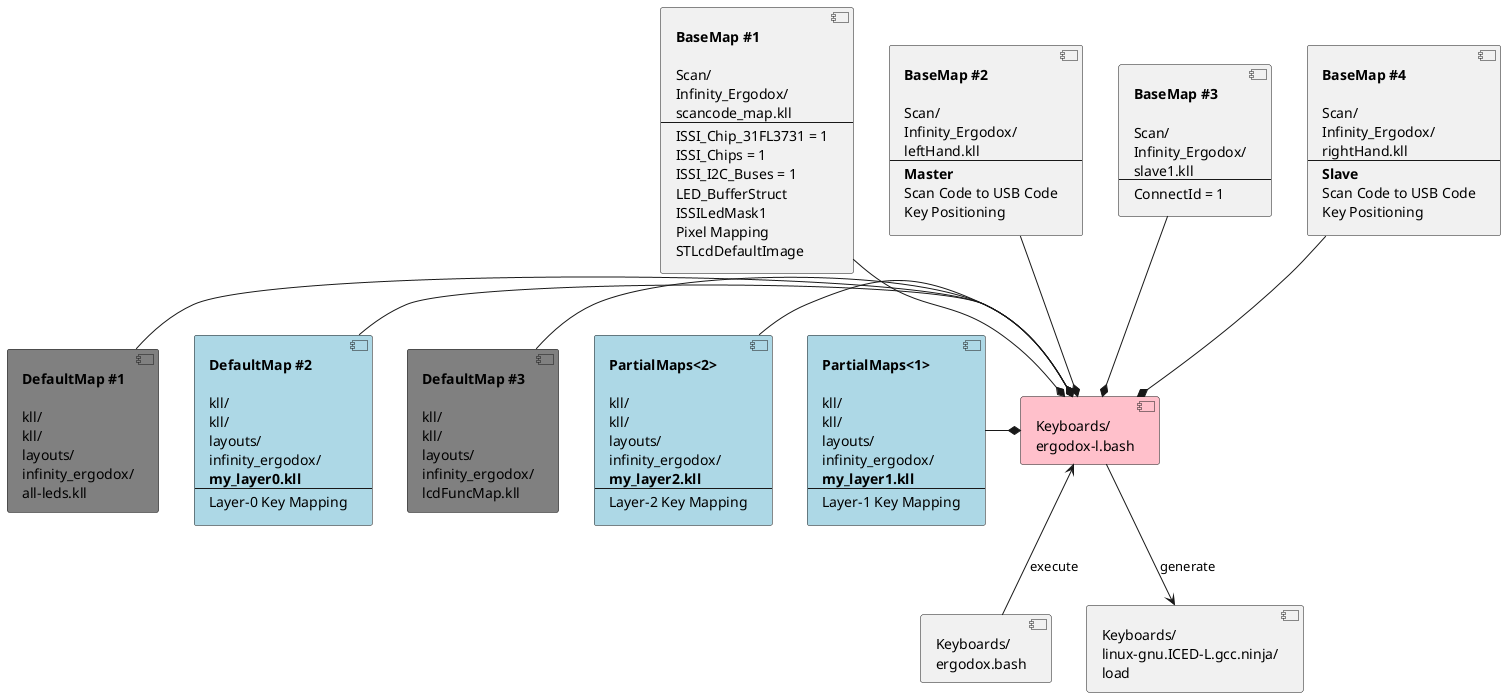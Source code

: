 '
' build.uml
'
' Pink: modified
' LightBlue: new

@startuml
component ergodox_l_bash #Pink [
Keyboards/
ergodox-l.bash
]

'component ergodox_r_bash #Pink [
'Keyboards/
'ergodox-r.bash
']

component ergodox_bash [
Keyboards/
ergodox.bash
]

component scancode_map_kll [
<b>BaseMap #1

Scan/
Infinity_Ergodox/
scancode_map.kll
---
ISSI_Chip_31FL3731 = 1
ISSI_Chips = 1
ISSI_I2C_Buses = 1
LED_BufferStruct
ISSILedMask1
Pixel Mapping
STLcdDefaultImage
]

component leftHand_kll [
<b>BaseMap #2

Scan/
Infinity_Ergodox/
leftHand.kll
---
<b>Master
Scan Code to USB Code
Key Positioning
]

component slave1_kll [
<b>BaseMap #3

Scan/
Infinity_Ergodox/
slave1.kll
---
ConnectId = 1
]

component rightHand_kll [
<b>BaseMap #4

Scan/
Infinity_Ergodox/
rightHand.kll
---
<b>Slave
Scan Code to USB Code
Key Positioning
]

component all_leds_kll #Gray [
<b>DefaultMap #1

kll/
kll/
layouts/
infinity_ergodox/
all-leds.kll
]

'component mdergo1Overlay_kll [
'<b>DefaultMap #1
'
'kll/
'kll/
'layouts/
'infinity_ergodox/
'mdergo1Overlay.kll
']

component my_layer0_kll #LightBlue [
<b>DefaultMap #2

kll/
kll/
layouts/
infinity_ergodox/
<b>my_layer0.kll
---
Layer-0 Key Mapping
]

component lcdFuncMap_kll #Gray [
<b>DefaultMap #3

kll/
kll/
layouts/
infinity_ergodox/
lcdFuncMap.kll
]

'component iced_func_kll #Gray [
'<b>PartialMaps<1>
'
'kll/
'kll/
'layouts/
'infinity_ergodox/
'iced_func.kll
']

'component iced_numpad_kll #Gray [
'<b>PartialMaps<2>
'
'kll/
'kll/
'layouts/
'infinity_ergodox/
'iced_numpad.kll
'---
'flashMode()
']

component my_layer1_kll #LightBlue [
<b>PartialMaps<1>

kll/
kll/
layouts/
infinity_ergodox/
<b>my_layer1.kll
---
Layer-1 Key Mapping
]

component my_layer2_kll #LightBlue [
<b>PartialMaps<2>

kll/
kll/
layouts/
infinity_ergodox/
<b>my_layer2.kll
---
Layer-2 Key Mapping
]

'component R_load [
'Keyboards/
'linux-gnu.ICED-R.gcc.ninja/
'load
']

component L_load [
Keyboards/
linux-gnu.ICED-L.gcc.ninja/
load
]

ergodox_bash -up-> ergodox_l_bash: execute
ergodox_l_bash --> L_load : generate

'ergodox_r_bash <-- ergodox_bash : execute
'ergodox_r_bash --> R_load : generate

scancode_map_kll     --* ergodox_l_bash
leftHand_kll         --* ergodox_l_bash
slave1_kll           --* ergodox_l_bash
rightHand_kll        --* ergodox_l_bash
all_leds_kll          -* ergodox_l_bash
'mdergo1Overlay_kll   -* ergodox_l_bash
my_layer0_kll         -* ergodox_l_bash
lcdFuncMap_kll        -* ergodox_l_bash
'iced_numpad_kll -right-* ergodox_l_bash
'iced_func_kll   -right-* ergodox_l_bash
my_layer2_kll    -right-* ergodox_l_bash
my_layer1_kll    -right-* ergodox_l_bash

'scancode_map_kll --* ergodox_r_bash
'rightHand_kll    --* ergodox_r_bash
'slave1_kll       --* ergodox_r_bash
'leftHand_kll     --* ergodox_r_bash

@enduml
